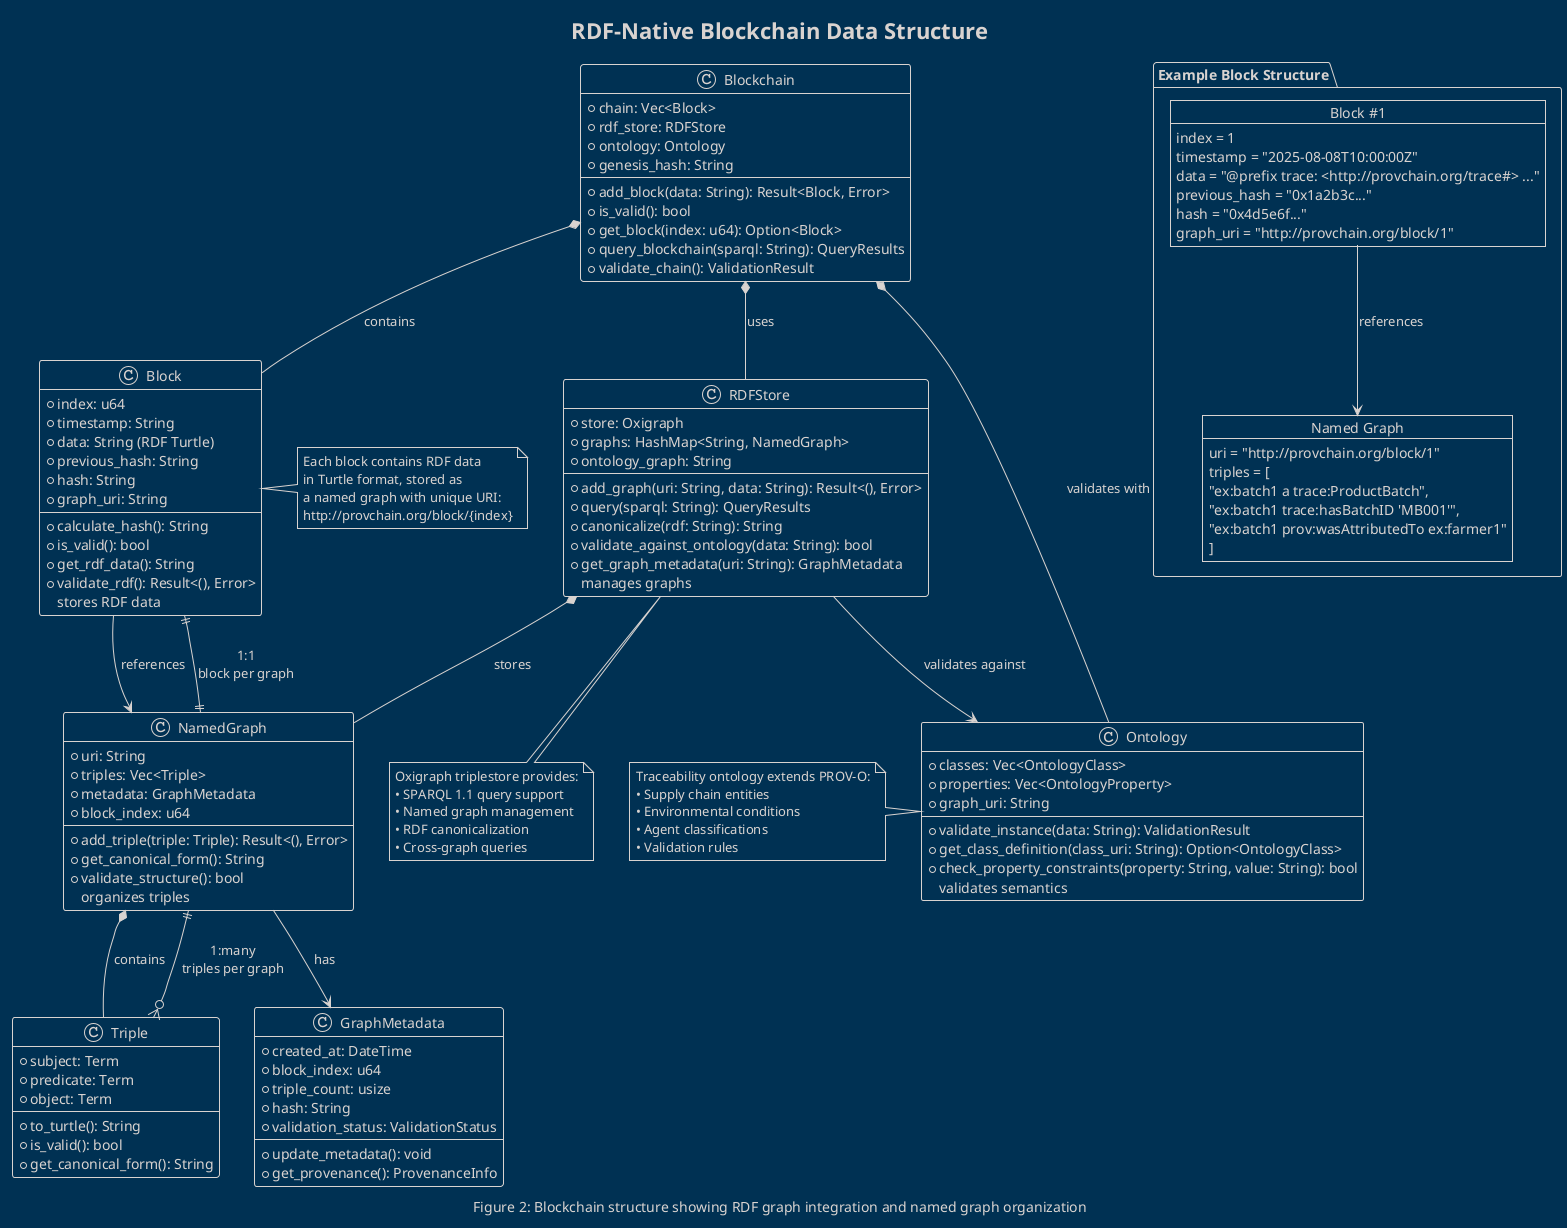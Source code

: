 @startuml blockchain-structure
!theme blueprint
title RDF-Native Blockchain Data Structure
caption Figure 2: Blockchain structure showing RDF graph integration and named graph organization

class Block {
  +index: u64
  +timestamp: String
  +data: String (RDF Turtle)
  +previous_hash: String
  +hash: String
  +graph_uri: String
  --
  +calculate_hash(): String
  +is_valid(): bool
  +get_rdf_data(): String
  +validate_rdf(): Result<(), Error>
}

class RDFStore {
  +store: Oxigraph
  +graphs: HashMap<String, NamedGraph>
  +ontology_graph: String
  --
  +add_graph(uri: String, data: String): Result<(), Error>
  +query(sparql: String): QueryResults
  +canonicalize(rdf: String): String
  +validate_against_ontology(data: String): bool
  +get_graph_metadata(uri: String): GraphMetadata
}

class Blockchain {
  +chain: Vec<Block>
  +rdf_store: RDFStore
  +ontology: Ontology
  +genesis_hash: String
  --
  +add_block(data: String): Result<Block, Error>
  +is_valid(): bool
  +get_block(index: u64): Option<Block>
  +query_blockchain(sparql: String): QueryResults
  +validate_chain(): ValidationResult
}

class NamedGraph {
  +uri: String
  +triples: Vec<Triple>
  +metadata: GraphMetadata
  +block_index: u64
  --
  +add_triple(triple: Triple): Result<(), Error>
  +get_canonical_form(): String
  +validate_structure(): bool
}

class Triple {
  +subject: Term
  +predicate: Term
  +object: Term
  --
  +to_turtle(): String
  +is_valid(): bool
  +get_canonical_form(): String
}

class GraphMetadata {
  +created_at: DateTime
  +block_index: u64
  +triple_count: usize
  +hash: String
  +validation_status: ValidationStatus
  --
  +update_metadata(): void
  +get_provenance(): ProvenanceInfo
}

class Ontology {
  +classes: Vec<OntologyClass>
  +properties: Vec<OntologyProperty>
  +graph_uri: String
  --
  +validate_instance(data: String): ValidationResult
  +get_class_definition(class_uri: String): Option<OntologyClass>
  +check_property_constraints(property: String, value: String): bool
}

' Relationships
Blockchain *-- Block : contains
Blockchain *-- RDFStore : uses
Blockchain *-- Ontology : validates with
Block --> NamedGraph : references
RDFStore *-- NamedGraph : stores
NamedGraph *-- Triple : contains
NamedGraph --> GraphMetadata : has
RDFStore --> Ontology : validates against

' Composition relationships
Block ||--|| NamedGraph : "1:1\nblock per graph"
NamedGraph ||--o{ Triple : "1:many\ntriples per graph"

' Data flow
Block : stores RDF data
NamedGraph : organizes triples
RDFStore : manages graphs
Ontology : validates semantics

note right of Block
  Each block contains RDF data
  in Turtle format, stored as
  a named graph with unique URI:
  http://provchain.org/block/{index}
end note

note bottom of RDFStore
  Oxigraph triplestore provides:
  • SPARQL 1.1 query support
  • Named graph management
  • RDF canonicalization
  • Cross-graph queries
end note

note left of Ontology
  Traceability ontology extends PROV-O:
  • Supply chain entities
  • Environmental conditions
  • Agent classifications
  • Validation rules
end note

package "Example Block Structure" {
  object "Block #1" as B1 {
    index = 1
    timestamp = "2025-08-08T10:00:00Z"
    data = "@prefix trace: <http://provchain.org/trace#> ..."
    previous_hash = "0x1a2b3c..."
    hash = "0x4d5e6f..."
    graph_uri = "http://provchain.org/block/1"
  }
  
  object "Named Graph" as NG1 {
    uri = "http://provchain.org/block/1"
    triples = [
      "ex:batch1 a trace:ProductBatch",
      "ex:batch1 trace:hasBatchID 'MB001'",
      "ex:batch1 prov:wasAttributedTo ex:farmer1"
    ]
  }
}

B1 --> NG1 : references

@enduml
